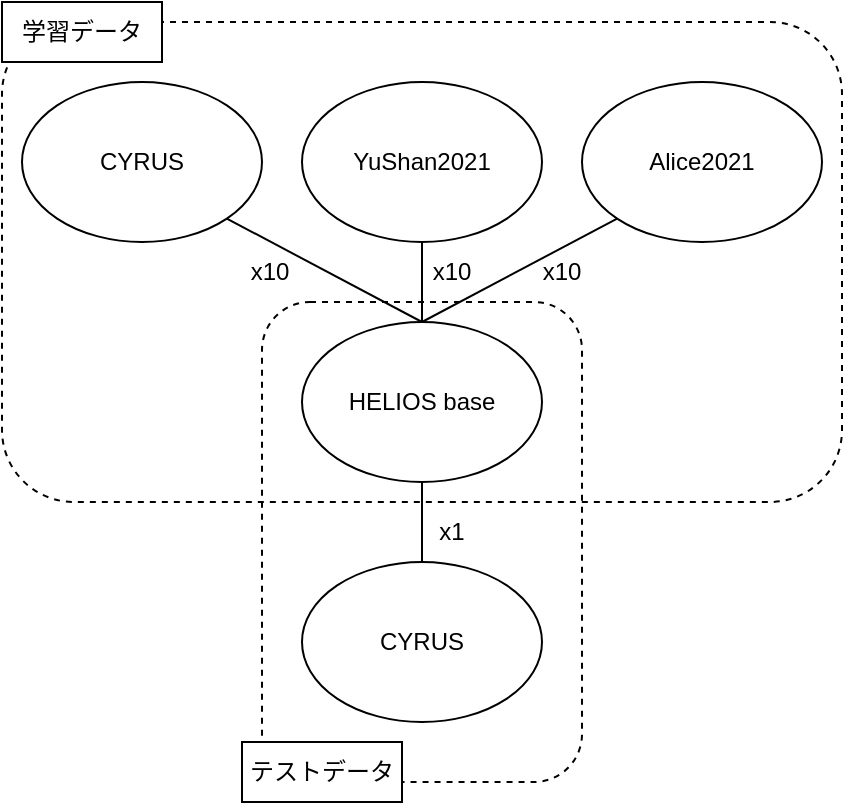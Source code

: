 <mxfile version="20.8.6" type="github">
  <diagram id="ekiIWMhbQgw99vEcY1b4" name="ページ1">
    <mxGraphModel dx="989" dy="504" grid="1" gridSize="10" guides="1" tooltips="1" connect="1" arrows="1" fold="1" page="1" pageScale="1" pageWidth="827" pageHeight="1169" math="0" shadow="0">
      <root>
        <mxCell id="0" />
        <mxCell id="1" parent="0" />
        <mxCell id="_AmKDjk0HAf0FIpcLNkh-1" value="" style="rounded=1;whiteSpace=wrap;html=1;fillColor=none;dashed=1;" vertex="1" parent="1">
          <mxGeometry x="250" y="210" width="420" height="240" as="geometry" />
        </mxCell>
        <mxCell id="_AmKDjk0HAf0FIpcLNkh-2" value="" style="rounded=1;whiteSpace=wrap;html=1;fillColor=none;dashed=1;" vertex="1" parent="1">
          <mxGeometry x="380" y="350" width="160" height="240" as="geometry" />
        </mxCell>
        <mxCell id="_AmKDjk0HAf0FIpcLNkh-3" value="YuShan2021" style="ellipse;whiteSpace=wrap;html=1;fillColor=default;" vertex="1" parent="1">
          <mxGeometry x="400" y="240" width="120" height="80" as="geometry" />
        </mxCell>
        <mxCell id="_AmKDjk0HAf0FIpcLNkh-4" value="Alice2021" style="ellipse;whiteSpace=wrap;html=1;fillColor=default;" vertex="1" parent="1">
          <mxGeometry x="540" y="240" width="120" height="80" as="geometry" />
        </mxCell>
        <mxCell id="_AmKDjk0HAf0FIpcLNkh-5" value="HELIOS base" style="ellipse;whiteSpace=wrap;html=1;fillColor=default;" vertex="1" parent="1">
          <mxGeometry x="400" y="360" width="120" height="80" as="geometry" />
        </mxCell>
        <mxCell id="_AmKDjk0HAf0FIpcLNkh-6" value="CYRUS" style="ellipse;whiteSpace=wrap;html=1;fillColor=default;" vertex="1" parent="1">
          <mxGeometry x="260" y="240" width="120" height="80" as="geometry" />
        </mxCell>
        <mxCell id="_AmKDjk0HAf0FIpcLNkh-8" value="" style="endArrow=none;html=1;rounded=0;exitX=0.5;exitY=0;exitDx=0;exitDy=0;entryX=0;entryY=1;entryDx=0;entryDy=0;" edge="1" parent="1" source="_AmKDjk0HAf0FIpcLNkh-5" target="_AmKDjk0HAf0FIpcLNkh-4">
          <mxGeometry width="50" height="50" relative="1" as="geometry">
            <mxPoint x="450" y="350" as="sourcePoint" />
            <mxPoint x="500" y="300" as="targetPoint" />
          </mxGeometry>
        </mxCell>
        <mxCell id="_AmKDjk0HAf0FIpcLNkh-9" value="" style="endArrow=none;html=1;rounded=0;exitX=0.5;exitY=0;exitDx=0;exitDy=0;entryX=0.5;entryY=1;entryDx=0;entryDy=0;" edge="1" parent="1" source="_AmKDjk0HAf0FIpcLNkh-5" target="_AmKDjk0HAf0FIpcLNkh-3">
          <mxGeometry width="50" height="50" relative="1" as="geometry">
            <mxPoint x="470" y="370" as="sourcePoint" />
            <mxPoint x="610" y="330" as="targetPoint" />
          </mxGeometry>
        </mxCell>
        <mxCell id="_AmKDjk0HAf0FIpcLNkh-10" value="" style="endArrow=none;html=1;rounded=0;exitX=0.5;exitY=0;exitDx=0;exitDy=0;entryX=1;entryY=1;entryDx=0;entryDy=0;" edge="1" parent="1" source="_AmKDjk0HAf0FIpcLNkh-5" target="_AmKDjk0HAf0FIpcLNkh-6">
          <mxGeometry width="50" height="50" relative="1" as="geometry">
            <mxPoint x="480" y="380" as="sourcePoint" />
            <mxPoint x="620" y="340" as="targetPoint" />
          </mxGeometry>
        </mxCell>
        <mxCell id="_AmKDjk0HAf0FIpcLNkh-11" value="CYRUS" style="ellipse;whiteSpace=wrap;html=1;fillColor=default;" vertex="1" parent="1">
          <mxGeometry x="400" y="480" width="120" height="80" as="geometry" />
        </mxCell>
        <mxCell id="_AmKDjk0HAf0FIpcLNkh-12" value="" style="endArrow=none;html=1;rounded=0;exitX=0.5;exitY=0;exitDx=0;exitDy=0;entryX=0.5;entryY=1;entryDx=0;entryDy=0;" edge="1" parent="1" target="_AmKDjk0HAf0FIpcLNkh-5" source="_AmKDjk0HAf0FIpcLNkh-11">
          <mxGeometry width="50" height="50" relative="1" as="geometry">
            <mxPoint x="600.0" y="600" as="sourcePoint" />
            <mxPoint x="760" y="580" as="targetPoint" />
          </mxGeometry>
        </mxCell>
        <mxCell id="_AmKDjk0HAf0FIpcLNkh-13" value="学習データ" style="text;html=1;strokeColor=default;fillColor=default;align=center;verticalAlign=middle;whiteSpace=wrap;rounded=0;" vertex="1" parent="1">
          <mxGeometry x="250" y="200" width="80" height="30" as="geometry" />
        </mxCell>
        <mxCell id="_AmKDjk0HAf0FIpcLNkh-15" value="テストデータ" style="text;html=1;strokeColor=default;fillColor=default;align=center;verticalAlign=middle;whiteSpace=wrap;rounded=0;" vertex="1" parent="1">
          <mxGeometry x="370" y="570" width="80" height="30" as="geometry" />
        </mxCell>
        <mxCell id="_AmKDjk0HAf0FIpcLNkh-16" value="x10" style="text;html=1;strokeColor=none;fillColor=none;align=center;verticalAlign=middle;whiteSpace=wrap;rounded=0;" vertex="1" parent="1">
          <mxGeometry x="500" y="320" width="60" height="30" as="geometry" />
        </mxCell>
        <mxCell id="_AmKDjk0HAf0FIpcLNkh-17" value="x10" style="text;html=1;strokeColor=none;fillColor=none;align=center;verticalAlign=middle;whiteSpace=wrap;rounded=0;" vertex="1" parent="1">
          <mxGeometry x="450" y="320" width="50" height="30" as="geometry" />
        </mxCell>
        <mxCell id="_AmKDjk0HAf0FIpcLNkh-18" value="x10" style="text;html=1;strokeColor=none;fillColor=none;align=center;verticalAlign=middle;whiteSpace=wrap;rounded=0;" vertex="1" parent="1">
          <mxGeometry x="354" y="320" width="60" height="30" as="geometry" />
        </mxCell>
        <mxCell id="_AmKDjk0HAf0FIpcLNkh-19" value="x1" style="text;html=1;strokeColor=none;fillColor=none;align=center;verticalAlign=middle;whiteSpace=wrap;rounded=0;" vertex="1" parent="1">
          <mxGeometry x="445" y="450" width="60" height="30" as="geometry" />
        </mxCell>
      </root>
    </mxGraphModel>
  </diagram>
</mxfile>

